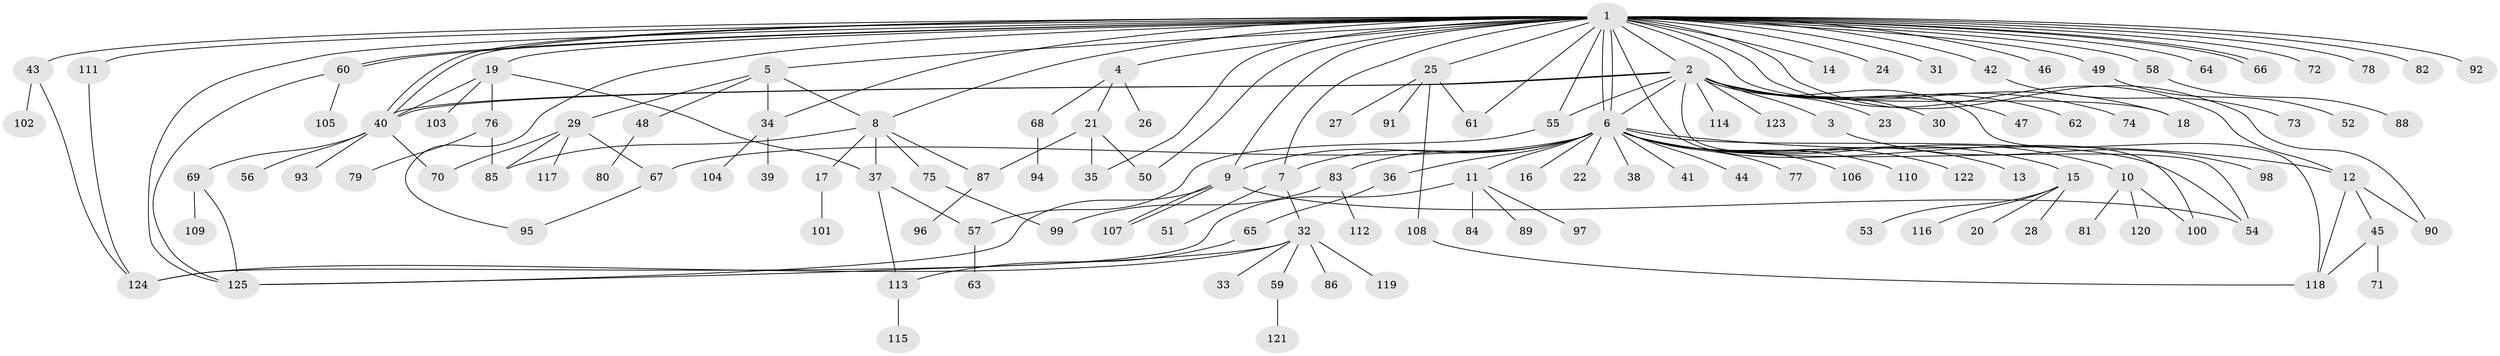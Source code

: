 // Generated by graph-tools (version 1.1) at 2025/01/03/09/25 03:01:56]
// undirected, 125 vertices, 167 edges
graph export_dot {
graph [start="1"]
  node [color=gray90,style=filled];
  1;
  2;
  3;
  4;
  5;
  6;
  7;
  8;
  9;
  10;
  11;
  12;
  13;
  14;
  15;
  16;
  17;
  18;
  19;
  20;
  21;
  22;
  23;
  24;
  25;
  26;
  27;
  28;
  29;
  30;
  31;
  32;
  33;
  34;
  35;
  36;
  37;
  38;
  39;
  40;
  41;
  42;
  43;
  44;
  45;
  46;
  47;
  48;
  49;
  50;
  51;
  52;
  53;
  54;
  55;
  56;
  57;
  58;
  59;
  60;
  61;
  62;
  63;
  64;
  65;
  66;
  67;
  68;
  69;
  70;
  71;
  72;
  73;
  74;
  75;
  76;
  77;
  78;
  79;
  80;
  81;
  82;
  83;
  84;
  85;
  86;
  87;
  88;
  89;
  90;
  91;
  92;
  93;
  94;
  95;
  96;
  97;
  98;
  99;
  100;
  101;
  102;
  103;
  104;
  105;
  106;
  107;
  108;
  109;
  110;
  111;
  112;
  113;
  114;
  115;
  116;
  117;
  118;
  119;
  120;
  121;
  122;
  123;
  124;
  125;
  1 -- 2;
  1 -- 4;
  1 -- 5;
  1 -- 6;
  1 -- 6;
  1 -- 7;
  1 -- 8;
  1 -- 9;
  1 -- 12;
  1 -- 14;
  1 -- 18;
  1 -- 19;
  1 -- 24;
  1 -- 25;
  1 -- 31;
  1 -- 34;
  1 -- 35;
  1 -- 40;
  1 -- 40;
  1 -- 42;
  1 -- 43;
  1 -- 46;
  1 -- 49;
  1 -- 50;
  1 -- 55;
  1 -- 58;
  1 -- 60;
  1 -- 60;
  1 -- 61;
  1 -- 64;
  1 -- 66;
  1 -- 66;
  1 -- 72;
  1 -- 78;
  1 -- 82;
  1 -- 90;
  1 -- 92;
  1 -- 95;
  1 -- 100;
  1 -- 111;
  1 -- 125;
  2 -- 3;
  2 -- 6;
  2 -- 18;
  2 -- 23;
  2 -- 30;
  2 -- 40;
  2 -- 40;
  2 -- 47;
  2 -- 54;
  2 -- 55;
  2 -- 62;
  2 -- 74;
  2 -- 114;
  2 -- 118;
  2 -- 123;
  3 -- 98;
  4 -- 21;
  4 -- 26;
  4 -- 68;
  5 -- 8;
  5 -- 29;
  5 -- 34;
  5 -- 48;
  6 -- 7;
  6 -- 9;
  6 -- 10;
  6 -- 11;
  6 -- 12;
  6 -- 13;
  6 -- 15;
  6 -- 16;
  6 -- 22;
  6 -- 36;
  6 -- 38;
  6 -- 41;
  6 -- 44;
  6 -- 54;
  6 -- 67;
  6 -- 77;
  6 -- 83;
  6 -- 106;
  6 -- 110;
  6 -- 122;
  7 -- 32;
  7 -- 51;
  8 -- 17;
  8 -- 37;
  8 -- 75;
  8 -- 85;
  8 -- 87;
  9 -- 54;
  9 -- 107;
  9 -- 107;
  9 -- 125;
  10 -- 81;
  10 -- 100;
  10 -- 120;
  11 -- 84;
  11 -- 89;
  11 -- 97;
  11 -- 124;
  12 -- 45;
  12 -- 90;
  12 -- 118;
  15 -- 20;
  15 -- 28;
  15 -- 53;
  15 -- 116;
  17 -- 101;
  19 -- 37;
  19 -- 40;
  19 -- 76;
  19 -- 103;
  21 -- 35;
  21 -- 50;
  21 -- 87;
  25 -- 27;
  25 -- 61;
  25 -- 91;
  25 -- 108;
  29 -- 67;
  29 -- 70;
  29 -- 85;
  29 -- 117;
  32 -- 33;
  32 -- 59;
  32 -- 86;
  32 -- 119;
  32 -- 124;
  32 -- 125;
  34 -- 39;
  34 -- 104;
  36 -- 65;
  37 -- 57;
  37 -- 113;
  40 -- 56;
  40 -- 69;
  40 -- 70;
  40 -- 93;
  42 -- 73;
  43 -- 102;
  43 -- 124;
  45 -- 71;
  45 -- 118;
  48 -- 80;
  49 -- 52;
  55 -- 57;
  57 -- 63;
  58 -- 88;
  59 -- 121;
  60 -- 105;
  60 -- 125;
  65 -- 113;
  67 -- 95;
  68 -- 94;
  69 -- 109;
  69 -- 125;
  75 -- 99;
  76 -- 79;
  76 -- 85;
  83 -- 99;
  83 -- 112;
  87 -- 96;
  108 -- 118;
  111 -- 124;
  113 -- 115;
}
